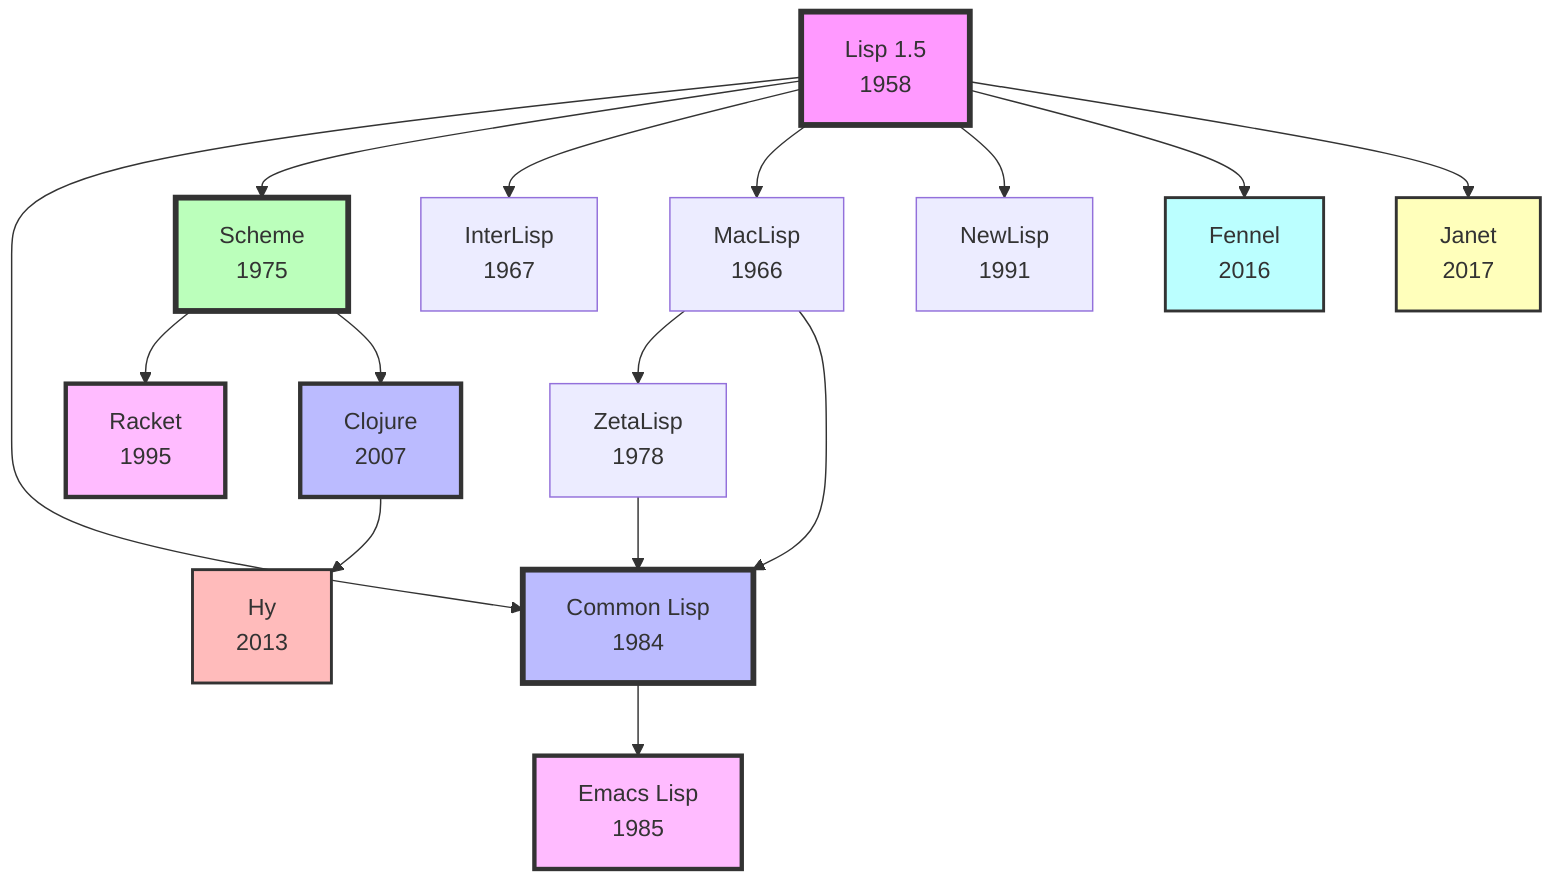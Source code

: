 graph TD
    Lisp[Lisp 1.5<br>1958] --> CommonLisp[Common Lisp<br>1984]
    Lisp --> Scheme[Scheme<br>1975]
    Lisp --> InterLisp[InterLisp<br>1967]
    Lisp --> MacLisp[MacLisp<br>1966]
    
    MacLisp --> ZetaLisp[ZetaLisp<br>1978]
    MacLisp --> CommonLisp
    ZetaLisp --> CommonLisp
    
    Scheme --> Racket[Racket<br>1995]
    CommonLisp --> EmacLisp[Emacs Lisp<br>1985]
    
    Scheme --> Clojure[Clojure<br>2007]
    
    Clojure --> Hy[Hy<br>2013]
    
    Lisp --> NewLisp[NewLisp<br>1991]
    Lisp --> Fennel[Fennel<br>2016]
    Lisp --> Janet[Janet<br>2017]
    
    style Lisp fill:#f9f,stroke:#333,stroke-width:4px
    style CommonLisp fill:#bbf,stroke:#333,stroke-width:4px
    style Scheme fill:#bfb,stroke:#333,stroke-width:4px
    style Clojure fill:#bbf,stroke:#333,stroke-width:3px
    style Racket fill:#fbf,stroke:#333,stroke-width:3px
    style EmacLisp fill:#fbf,stroke:#333,stroke-width:3px
    style Hy fill:#fbb,stroke:#333,stroke-width:2px
    style Fennel fill:#bff,stroke:#333,stroke-width:2px
    style Janet fill:#ffb,stroke:#333,stroke-width:2px